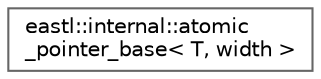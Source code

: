 digraph "类继承关系图"
{
 // LATEX_PDF_SIZE
  bgcolor="transparent";
  edge [fontname=Helvetica,fontsize=10,labelfontname=Helvetica,labelfontsize=10];
  node [fontname=Helvetica,fontsize=10,shape=box,height=0.2,width=0.4];
  rankdir="LR";
  Node0 [id="Node000000",label="eastl::internal::atomic\l_pointer_base\< T, width \>",height=0.2,width=0.4,color="grey40", fillcolor="white", style="filled",URL="$structeastl_1_1internal_1_1atomic__pointer__base.html",tooltip=" "];
}
